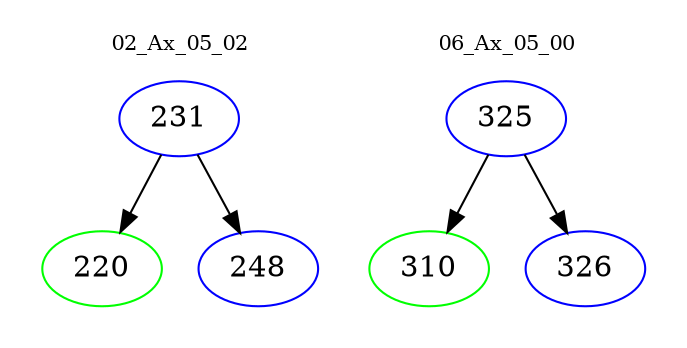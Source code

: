 digraph{
subgraph cluster_0 {
color = white
label = "02_Ax_05_02";
fontsize=10;
T0_231 [label="231", color="blue"]
T0_231 -> T0_220 [color="black"]
T0_220 [label="220", color="green"]
T0_231 -> T0_248 [color="black"]
T0_248 [label="248", color="blue"]
}
subgraph cluster_1 {
color = white
label = "06_Ax_05_00";
fontsize=10;
T1_325 [label="325", color="blue"]
T1_325 -> T1_310 [color="black"]
T1_310 [label="310", color="green"]
T1_325 -> T1_326 [color="black"]
T1_326 [label="326", color="blue"]
}
}
